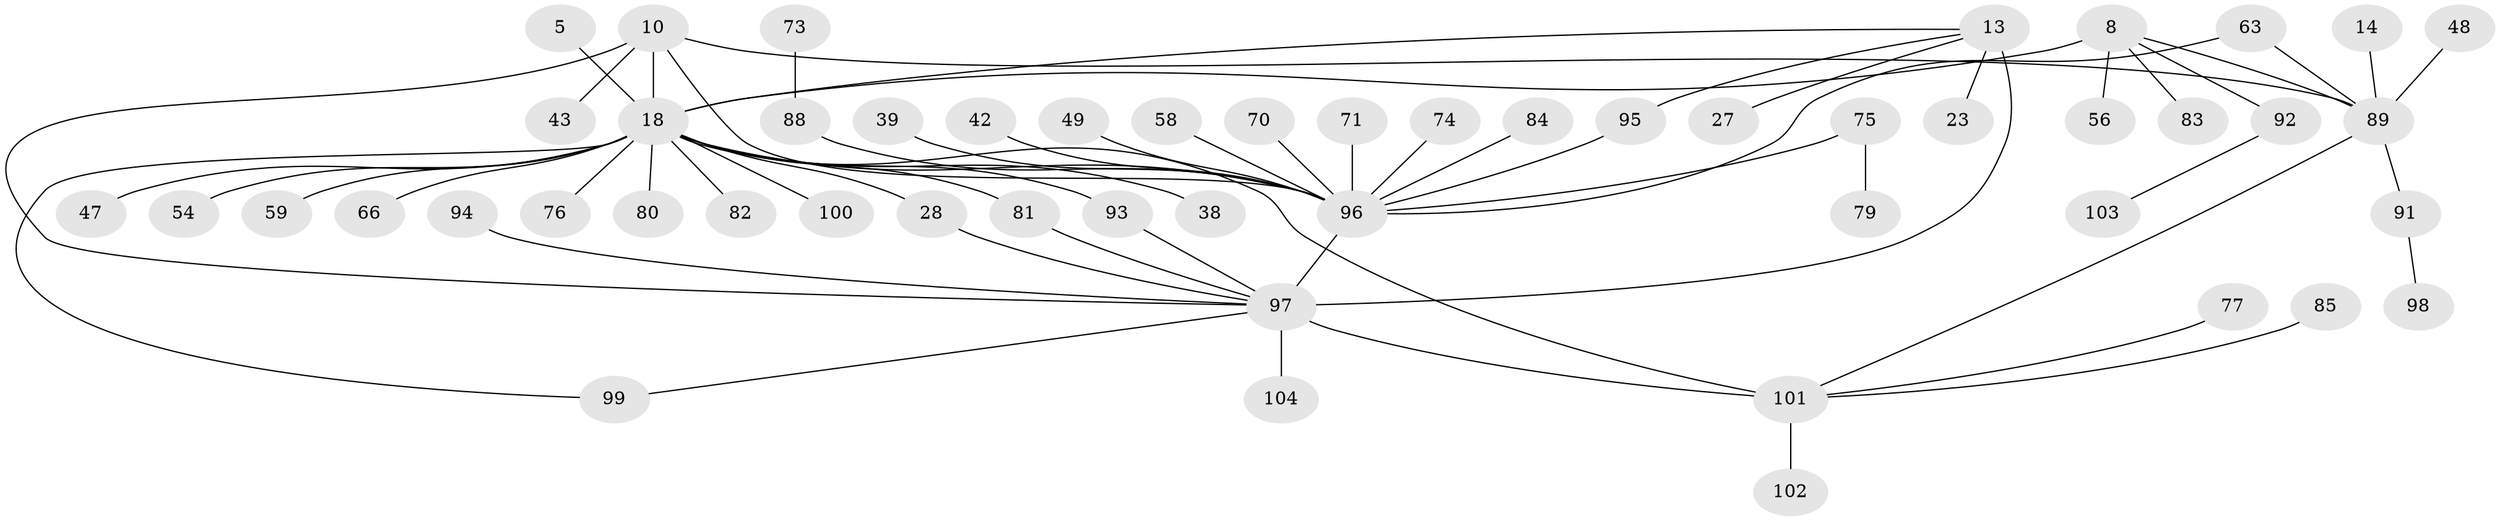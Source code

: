 // original degree distribution, {26: 0.009615384615384616, 11: 0.009615384615384616, 6: 0.038461538461538464, 7: 0.019230769230769232, 1: 0.41346153846153844, 5: 0.04807692307692308, 2: 0.22115384615384615, 3: 0.14423076923076922, 10: 0.028846153846153848, 8: 0.009615384615384616, 4: 0.057692307692307696}
// Generated by graph-tools (version 1.1) at 2025/47/03/09/25 04:47:48]
// undirected, 52 vertices, 63 edges
graph export_dot {
graph [start="1"]
  node [color=gray90,style=filled];
  5;
  8;
  10 [super="+6"];
  13 [super="+11"];
  14;
  18 [super="+2+1"];
  23;
  27;
  28;
  38 [super="+16"];
  39;
  42 [super="+40"];
  43;
  47;
  48;
  49;
  54;
  56;
  58;
  59;
  63 [super="+57"];
  66;
  70;
  71;
  73;
  74;
  75;
  76;
  77;
  79;
  80;
  81;
  82 [super="+9+20+62"];
  83;
  84 [super="+7"];
  85;
  88 [super="+29+68"];
  89 [super="+22"];
  91;
  92 [super="+69"];
  93 [super="+67"];
  94;
  95;
  96 [super="+21+33+86+34"];
  97 [super="+46+87"];
  98;
  99 [super="+45"];
  100;
  101 [super="+72+90"];
  102;
  103;
  104;
  5 -- 18;
  8 -- 56;
  8 -- 83;
  8 -- 89;
  8 -- 18 [weight=2];
  8 -- 92;
  10 -- 18 [weight=5];
  10 -- 43 [weight=2];
  10 -- 89 [weight=3];
  10 -- 96;
  10 -- 97 [weight=2];
  13 -- 23;
  13 -- 95;
  13 -- 97 [weight=6];
  13 -- 18 [weight=3];
  13 -- 27;
  14 -- 89;
  18 -- 80;
  18 -- 59;
  18 -- 66;
  18 -- 76;
  18 -- 81;
  18 -- 28;
  18 -- 100;
  18 -- 47;
  18 -- 54;
  18 -- 96 [weight=7];
  18 -- 101 [weight=2];
  18 -- 82;
  18 -- 99;
  18 -- 38;
  18 -- 93;
  28 -- 97;
  39 -- 96;
  42 -- 96 [weight=2];
  48 -- 89;
  49 -- 96;
  58 -- 96;
  63 -- 89;
  63 -- 96;
  70 -- 96;
  71 -- 96;
  73 -- 88;
  74 -- 96;
  75 -- 79;
  75 -- 96;
  77 -- 101;
  81 -- 97;
  84 -- 96;
  85 -- 101;
  88 -- 96;
  89 -- 91;
  89 -- 101;
  91 -- 98;
  92 -- 103;
  93 -- 97;
  94 -- 97;
  95 -- 96;
  96 -- 97 [weight=6];
  97 -- 99;
  97 -- 101;
  97 -- 104;
  101 -- 102;
}
